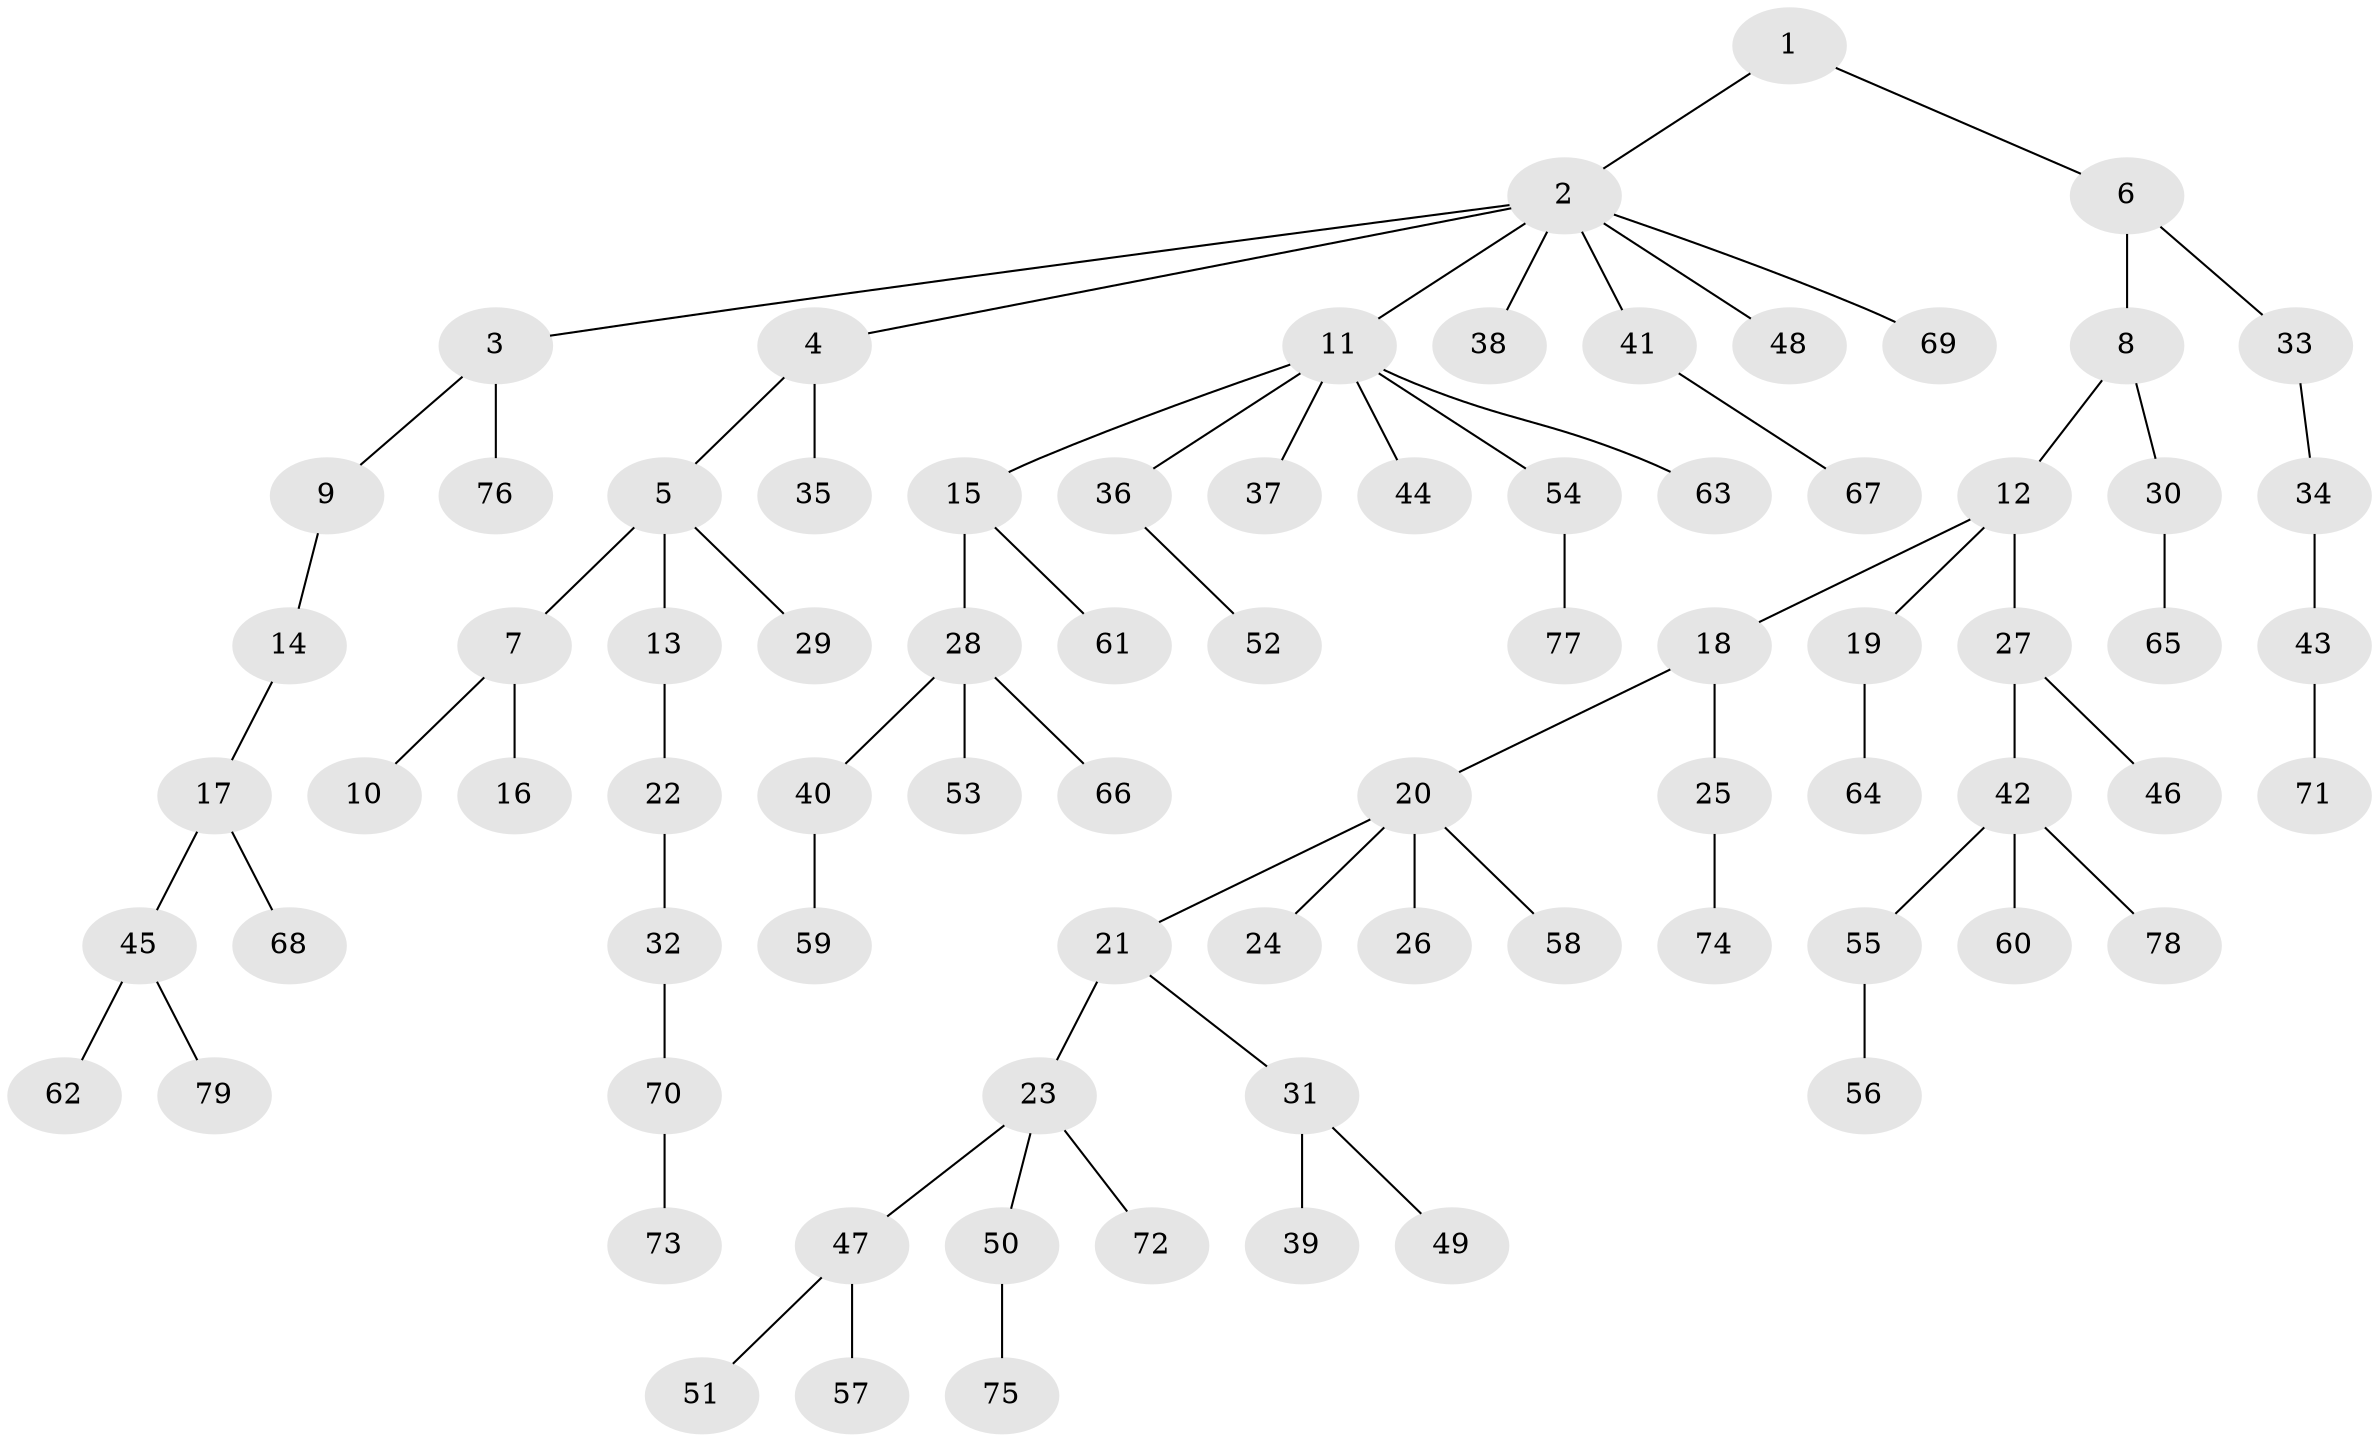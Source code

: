 // coarse degree distribution, {2: 0.17307692307692307, 9: 0.019230769230769232, 3: 0.07692307692307693, 4: 0.07692307692307693, 6: 0.019230769230769232, 5: 0.038461538461538464, 1: 0.5961538461538461}
// Generated by graph-tools (version 1.1) at 2025/24/03/03/25 07:24:07]
// undirected, 79 vertices, 78 edges
graph export_dot {
graph [start="1"]
  node [color=gray90,style=filled];
  1;
  2;
  3;
  4;
  5;
  6;
  7;
  8;
  9;
  10;
  11;
  12;
  13;
  14;
  15;
  16;
  17;
  18;
  19;
  20;
  21;
  22;
  23;
  24;
  25;
  26;
  27;
  28;
  29;
  30;
  31;
  32;
  33;
  34;
  35;
  36;
  37;
  38;
  39;
  40;
  41;
  42;
  43;
  44;
  45;
  46;
  47;
  48;
  49;
  50;
  51;
  52;
  53;
  54;
  55;
  56;
  57;
  58;
  59;
  60;
  61;
  62;
  63;
  64;
  65;
  66;
  67;
  68;
  69;
  70;
  71;
  72;
  73;
  74;
  75;
  76;
  77;
  78;
  79;
  1 -- 2;
  1 -- 6;
  2 -- 3;
  2 -- 4;
  2 -- 11;
  2 -- 38;
  2 -- 41;
  2 -- 48;
  2 -- 69;
  3 -- 9;
  3 -- 76;
  4 -- 5;
  4 -- 35;
  5 -- 7;
  5 -- 13;
  5 -- 29;
  6 -- 8;
  6 -- 33;
  7 -- 10;
  7 -- 16;
  8 -- 12;
  8 -- 30;
  9 -- 14;
  11 -- 15;
  11 -- 36;
  11 -- 37;
  11 -- 44;
  11 -- 54;
  11 -- 63;
  12 -- 18;
  12 -- 19;
  12 -- 27;
  13 -- 22;
  14 -- 17;
  15 -- 28;
  15 -- 61;
  17 -- 45;
  17 -- 68;
  18 -- 20;
  18 -- 25;
  19 -- 64;
  20 -- 21;
  20 -- 24;
  20 -- 26;
  20 -- 58;
  21 -- 23;
  21 -- 31;
  22 -- 32;
  23 -- 47;
  23 -- 50;
  23 -- 72;
  25 -- 74;
  27 -- 42;
  27 -- 46;
  28 -- 40;
  28 -- 53;
  28 -- 66;
  30 -- 65;
  31 -- 39;
  31 -- 49;
  32 -- 70;
  33 -- 34;
  34 -- 43;
  36 -- 52;
  40 -- 59;
  41 -- 67;
  42 -- 55;
  42 -- 60;
  42 -- 78;
  43 -- 71;
  45 -- 62;
  45 -- 79;
  47 -- 51;
  47 -- 57;
  50 -- 75;
  54 -- 77;
  55 -- 56;
  70 -- 73;
}

